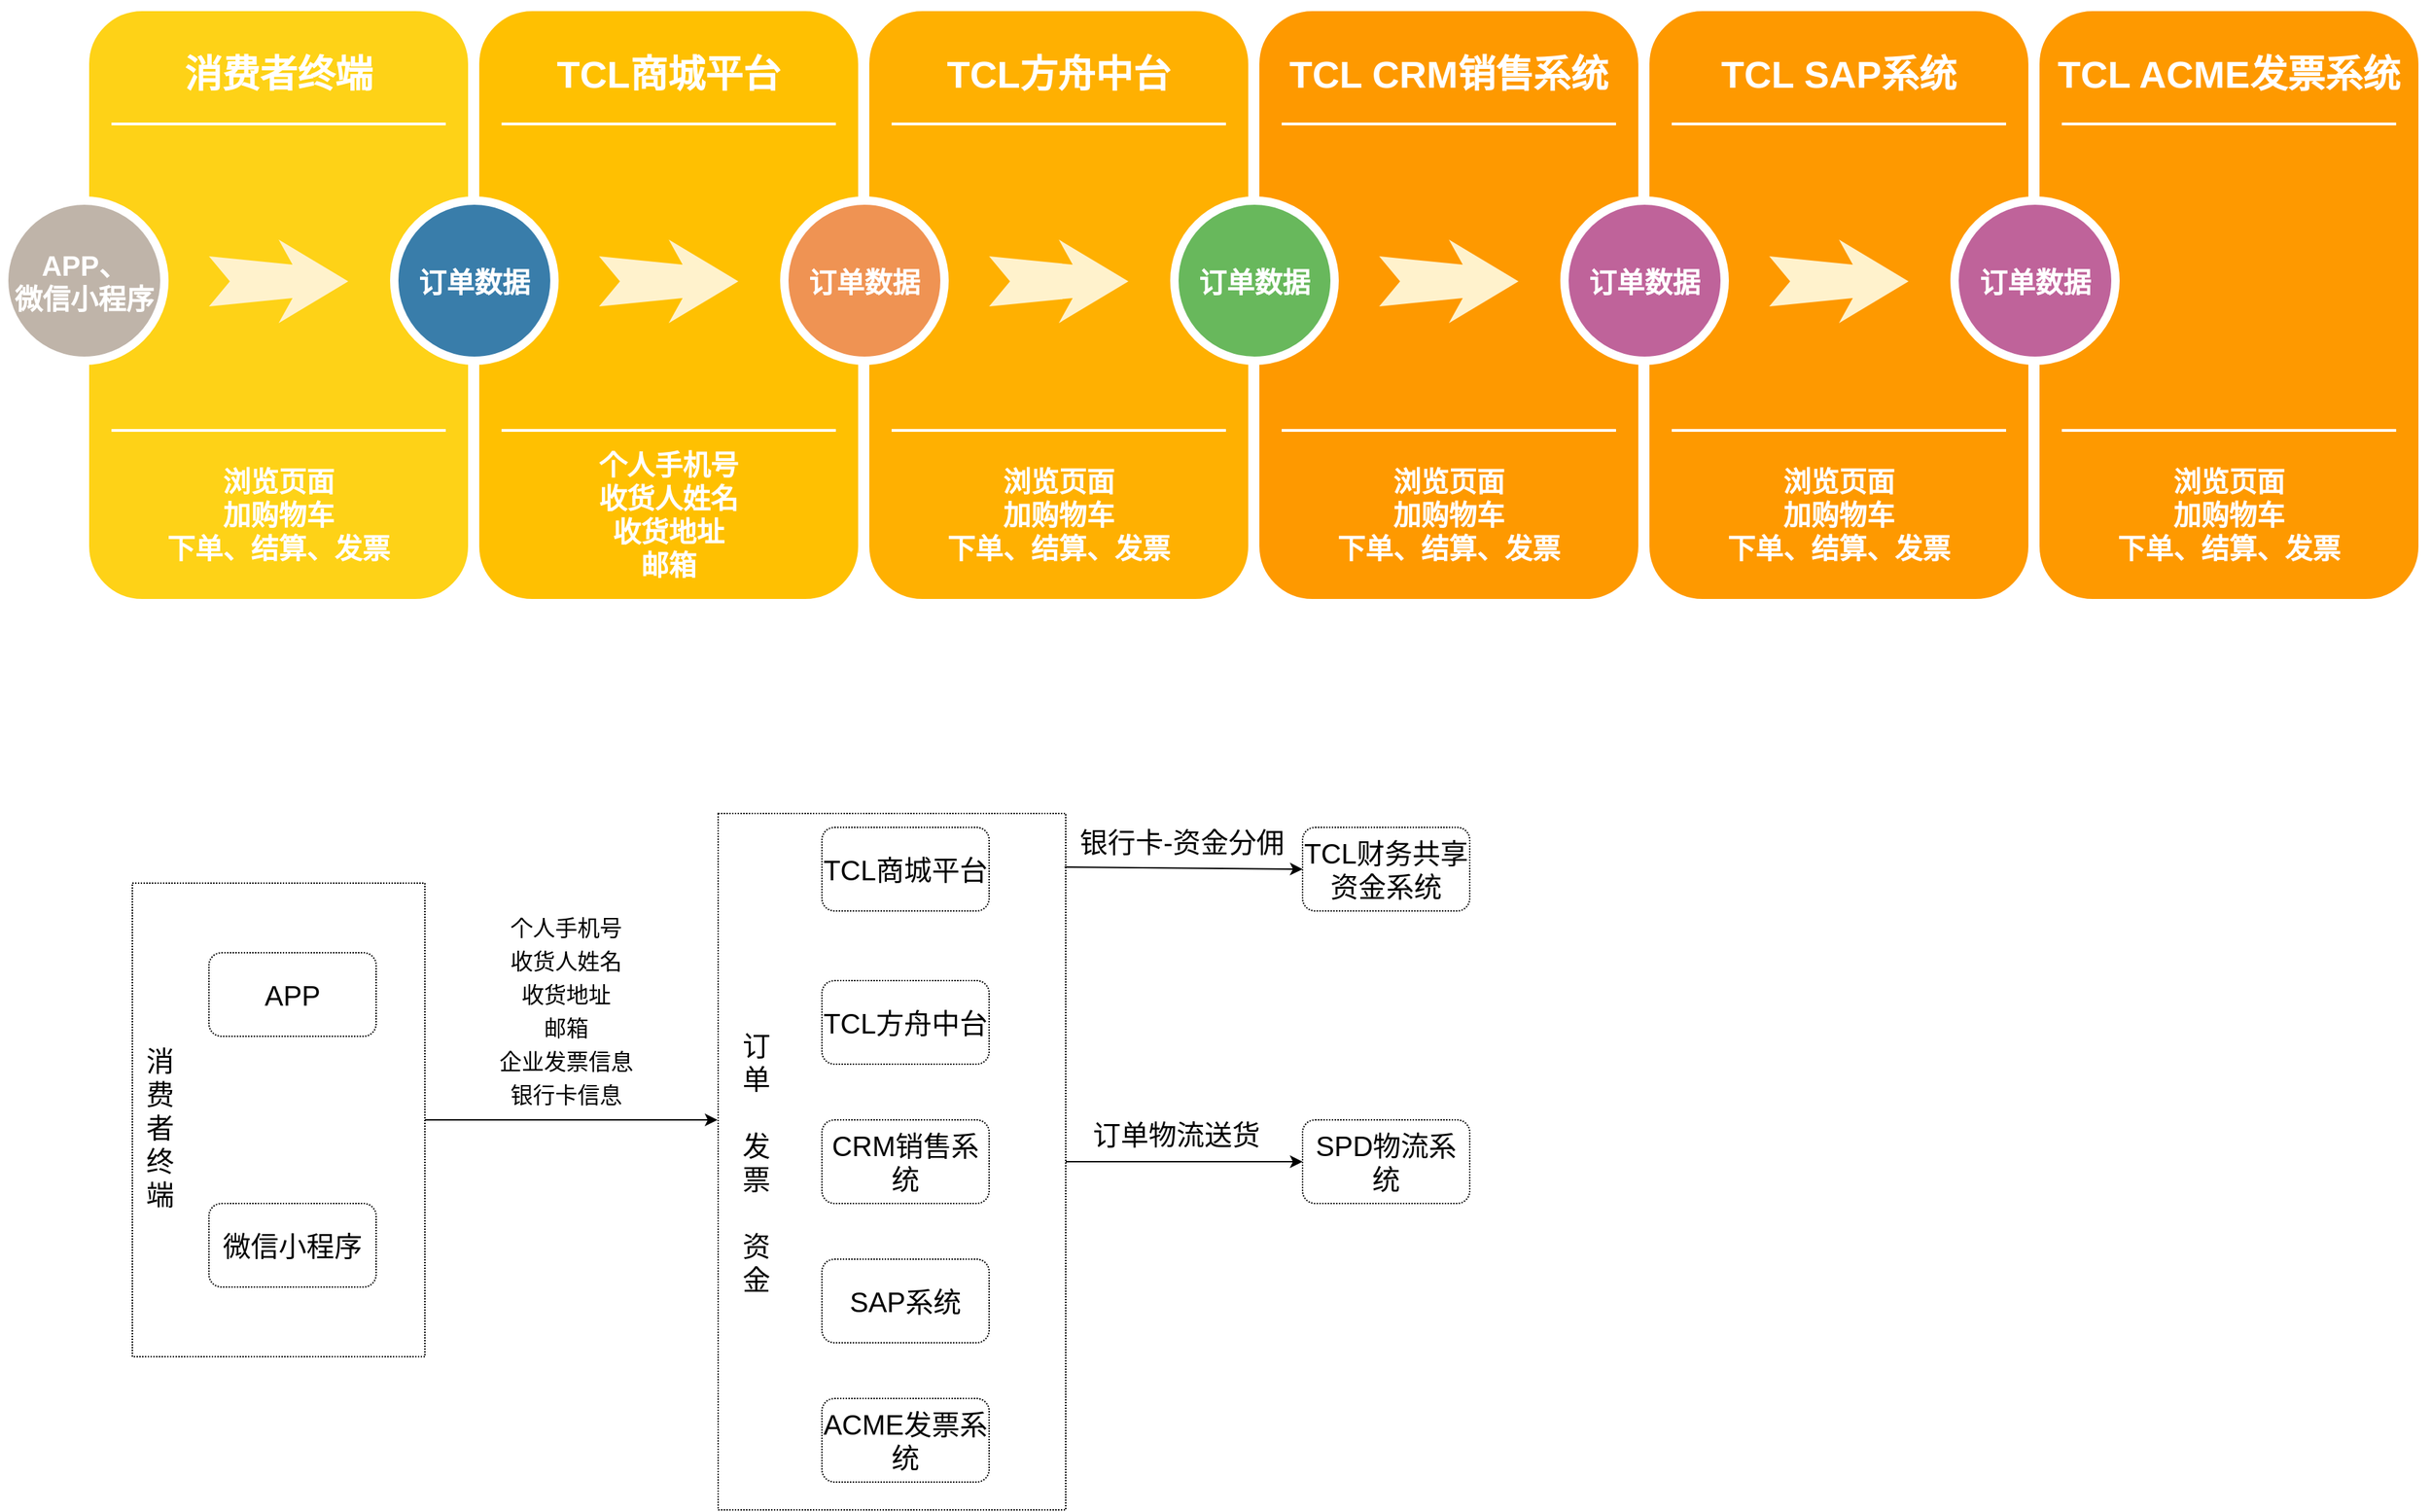 <mxfile version="14.9.7" type="github">
  <diagram name="Page-1" id="12e1b939-464a-85fe-373e-61e167be1490">
    <mxGraphModel dx="1673" dy="896" grid="1" gridSize="10" guides="1" tooltips="1" connect="1" arrows="1" fold="1" page="1" pageScale="1.5" pageWidth="1169" pageHeight="826" background="none" math="0" shadow="0">
      <root>
        <mxCell id="0" />
        <mxCell id="1" parent="0" />
        <mxCell id="OJxSr9mY5RLfz91t2wkW-4" value="" style="rounded=0;whiteSpace=wrap;html=1;fontSize=20;dashed=1;dashPattern=1 1;align=left;" vertex="1" parent="1">
          <mxGeometry x="520.5" y="670" width="249.5" height="500" as="geometry" />
        </mxCell>
        <mxCell id="OJxSr9mY5RLfz91t2wkW-1" value="" style="rounded=0;whiteSpace=wrap;html=1;fontSize=20;dashed=1;dashPattern=1 1;" vertex="1" parent="1">
          <mxGeometry x="100" y="720" width="210" height="340" as="geometry" />
        </mxCell>
        <mxCell id="60da8b9f42644d3a-2" value="" style="whiteSpace=wrap;html=1;rounded=1;shadow=0;strokeWidth=8;fontSize=20;align=center;fillColor=#FED217;strokeColor=#FFFFFF;" parent="1" vertex="1">
          <mxGeometry x="65" y="90" width="280" height="430" as="geometry" />
        </mxCell>
        <mxCell id="60da8b9f42644d3a-3" value="消费者终端" style="text;html=1;strokeColor=none;fillColor=none;align=center;verticalAlign=middle;whiteSpace=wrap;rounded=0;shadow=0;fontSize=27;fontColor=#FFFFFF;fontStyle=1" parent="1" vertex="1">
          <mxGeometry x="65" y="110" width="280" height="60" as="geometry" />
        </mxCell>
        <mxCell id="60da8b9f42644d3a-4" value="浏览页面&lt;div style=&quot;font-size: 20px&quot;&gt;加购物车&lt;/div&gt;&lt;div style=&quot;font-size: 20px&quot;&gt;下单、结算、发票&lt;/div&gt;" style="text;html=1;strokeColor=none;fillColor=none;align=center;verticalAlign=middle;whiteSpace=wrap;rounded=0;shadow=0;fontSize=20;fontColor=#FFFFFF;fontStyle=1" parent="1" vertex="1">
          <mxGeometry x="65" y="410" width="280" height="90" as="geometry" />
        </mxCell>
        <mxCell id="60da8b9f42644d3a-6" value="" style="line;strokeWidth=2;html=1;rounded=0;shadow=0;fontSize=27;align=center;fillColor=none;strokeColor=#FFFFFF;" parent="1" vertex="1">
          <mxGeometry x="85" y="170" width="240" height="10" as="geometry" />
        </mxCell>
        <mxCell id="60da8b9f42644d3a-7" value="" style="line;strokeWidth=2;html=1;rounded=0;shadow=0;fontSize=27;align=center;fillColor=none;strokeColor=#FFFFFF;" parent="1" vertex="1">
          <mxGeometry x="85" y="390" width="240" height="10" as="geometry" />
        </mxCell>
        <mxCell id="60da8b9f42644d3a-8" value="APP、&lt;br style=&quot;font-size: 20px&quot;&gt;微信小程序" style="ellipse;whiteSpace=wrap;html=1;rounded=0;shadow=0;strokeWidth=6;fontSize=20;align=center;fillColor=#BFB4A9;strokeColor=#FFFFFF;fontColor=#FFFFFF;fontStyle=1" parent="1" vertex="1">
          <mxGeometry x="8" y="230" width="115" height="115" as="geometry" />
        </mxCell>
        <mxCell id="60da8b9f42644d3a-9" value="" style="html=1;shadow=0;dashed=0;align=center;verticalAlign=middle;shape=mxgraph.arrows2.stylisedArrow;dy=0.6;dx=40;notch=15;feather=0.4;rounded=0;strokeWidth=1;fontSize=27;strokeColor=none;fillColor=#fff2cc;" parent="1" vertex="1">
          <mxGeometry x="155" y="258" width="100" height="60" as="geometry" />
        </mxCell>
        <mxCell id="60da8b9f42644d3a-17" value="" style="whiteSpace=wrap;html=1;rounded=1;shadow=0;strokeWidth=8;fontSize=20;align=center;fillColor=#FFC001;strokeColor=#FFFFFF;" parent="1" vertex="1">
          <mxGeometry x="345" y="90" width="280" height="430" as="geometry" />
        </mxCell>
        <mxCell id="60da8b9f42644d3a-18" value="TCL商城平台" style="text;html=1;strokeColor=none;fillColor=none;align=center;verticalAlign=middle;whiteSpace=wrap;rounded=0;shadow=0;fontSize=27;fontColor=#FFFFFF;fontStyle=1" parent="1" vertex="1">
          <mxGeometry x="345" y="110" width="280" height="60" as="geometry" />
        </mxCell>
        <mxCell id="60da8b9f42644d3a-19" value="&lt;span style=&quot;font-size: 20px&quot;&gt;&lt;b&gt;个人手机号&lt;br&gt;收货人姓名&lt;br&gt;收货地址&lt;br&gt;邮箱&lt;br&gt;&lt;/b&gt;&lt;/span&gt;" style="text;html=1;strokeColor=none;fillColor=none;align=center;verticalAlign=middle;whiteSpace=wrap;rounded=0;shadow=0;fontSize=14;fontColor=#FFFFFF;" parent="1" vertex="1">
          <mxGeometry x="345" y="410" width="280" height="90" as="geometry" />
        </mxCell>
        <mxCell id="60da8b9f42644d3a-20" value="" style="line;strokeWidth=2;html=1;rounded=0;shadow=0;fontSize=27;align=center;fillColor=none;strokeColor=#FFFFFF;" parent="1" vertex="1">
          <mxGeometry x="365" y="170" width="240" height="10" as="geometry" />
        </mxCell>
        <mxCell id="60da8b9f42644d3a-21" value="" style="line;strokeWidth=2;html=1;rounded=0;shadow=0;fontSize=27;align=center;fillColor=none;strokeColor=#FFFFFF;" parent="1" vertex="1">
          <mxGeometry x="365" y="390" width="240" height="10" as="geometry" />
        </mxCell>
        <mxCell id="60da8b9f42644d3a-22" value="&lt;span style=&quot;font-size: 20px&quot;&gt;&lt;b&gt;订单数据&lt;/b&gt;&lt;/span&gt;" style="ellipse;whiteSpace=wrap;html=1;rounded=0;shadow=0;strokeWidth=6;fontSize=14;align=center;fillColor=#397DAA;strokeColor=#FFFFFF;fontColor=#FFFFFF;" parent="1" vertex="1">
          <mxGeometry x="288" y="230" width="115" height="115" as="geometry" />
        </mxCell>
        <mxCell id="60da8b9f42644d3a-23" value="" style="html=1;shadow=0;dashed=0;align=center;verticalAlign=middle;shape=mxgraph.arrows2.stylisedArrow;dy=0.6;dx=40;notch=15;feather=0.4;rounded=0;strokeWidth=1;fontSize=27;strokeColor=none;fillColor=#fff2cc;" parent="1" vertex="1">
          <mxGeometry x="435" y="258" width="100" height="60" as="geometry" />
        </mxCell>
        <mxCell id="60da8b9f42644d3a-24" value="" style="whiteSpace=wrap;html=1;rounded=1;shadow=0;strokeWidth=8;fontSize=20;align=center;fillColor=#FFB001;strokeColor=#FFFFFF;" parent="1" vertex="1">
          <mxGeometry x="625" y="90" width="280" height="430" as="geometry" />
        </mxCell>
        <mxCell id="60da8b9f42644d3a-25" value="TCL方舟中台" style="text;html=1;strokeColor=none;fillColor=none;align=center;verticalAlign=middle;whiteSpace=wrap;rounded=0;shadow=0;fontSize=27;fontColor=#FFFFFF;fontStyle=1" parent="1" vertex="1">
          <mxGeometry x="625" y="110" width="280" height="60" as="geometry" />
        </mxCell>
        <mxCell id="60da8b9f42644d3a-26" value="&lt;span style=&quot;font-size: 20px ; font-weight: 700&quot;&gt;浏览页面&lt;/span&gt;&lt;div style=&quot;font-size: 20px ; font-weight: 700&quot;&gt;加购物车&lt;/div&gt;&lt;div style=&quot;font-size: 20px ; font-weight: 700&quot;&gt;下单、结算、发票&lt;/div&gt;" style="text;html=1;strokeColor=none;fillColor=none;align=center;verticalAlign=middle;whiteSpace=wrap;rounded=0;shadow=0;fontSize=14;fontColor=#FFFFFF;" parent="1" vertex="1">
          <mxGeometry x="625" y="410" width="280" height="90" as="geometry" />
        </mxCell>
        <mxCell id="60da8b9f42644d3a-27" value="" style="line;strokeWidth=2;html=1;rounded=0;shadow=0;fontSize=27;align=center;fillColor=none;strokeColor=#FFFFFF;" parent="1" vertex="1">
          <mxGeometry x="645" y="170" width="240" height="10" as="geometry" />
        </mxCell>
        <mxCell id="60da8b9f42644d3a-28" value="" style="line;strokeWidth=2;html=1;rounded=0;shadow=0;fontSize=27;align=center;fillColor=none;strokeColor=#FFFFFF;" parent="1" vertex="1">
          <mxGeometry x="645" y="390" width="240" height="10" as="geometry" />
        </mxCell>
        <mxCell id="60da8b9f42644d3a-29" value="&lt;b style=&quot;font-size: 20px&quot;&gt;订单数据&lt;/b&gt;" style="ellipse;whiteSpace=wrap;html=1;rounded=0;shadow=0;strokeWidth=6;fontSize=14;align=center;fillColor=#EF9353;strokeColor=#FFFFFF;fontColor=#FFFFFF;" parent="1" vertex="1">
          <mxGeometry x="568" y="230" width="115" height="115" as="geometry" />
        </mxCell>
        <mxCell id="60da8b9f42644d3a-30" value="" style="html=1;shadow=0;dashed=0;align=center;verticalAlign=middle;shape=mxgraph.arrows2.stylisedArrow;dy=0.6;dx=40;notch=15;feather=0.4;rounded=0;strokeWidth=1;fontSize=27;strokeColor=none;fillColor=#fff2cc;" parent="1" vertex="1">
          <mxGeometry x="715" y="258" width="100" height="60" as="geometry" />
        </mxCell>
        <mxCell id="60da8b9f42644d3a-31" value="" style="whiteSpace=wrap;html=1;rounded=1;shadow=0;strokeWidth=8;fontSize=20;align=center;fillColor=#FE9900;strokeColor=#FFFFFF;" parent="1" vertex="1">
          <mxGeometry x="905" y="90" width="280" height="430" as="geometry" />
        </mxCell>
        <mxCell id="60da8b9f42644d3a-32" value="TCL CRM销售系统" style="text;html=1;strokeColor=none;fillColor=none;align=center;verticalAlign=middle;whiteSpace=wrap;rounded=0;shadow=0;fontSize=27;fontColor=#FFFFFF;fontStyle=1" parent="1" vertex="1">
          <mxGeometry x="905" y="110" width="280" height="60" as="geometry" />
        </mxCell>
        <mxCell id="60da8b9f42644d3a-33" value="&lt;span style=&quot;font-size: 20px ; font-weight: 700&quot;&gt;浏览页面&lt;/span&gt;&lt;div style=&quot;font-size: 20px ; font-weight: 700&quot;&gt;加购物车&lt;/div&gt;&lt;div style=&quot;font-size: 20px ; font-weight: 700&quot;&gt;下单、结算、发票&lt;/div&gt;" style="text;html=1;strokeColor=none;fillColor=none;align=center;verticalAlign=middle;whiteSpace=wrap;rounded=0;shadow=0;fontSize=14;fontColor=#FFFFFF;" parent="1" vertex="1">
          <mxGeometry x="905" y="410" width="280" height="90" as="geometry" />
        </mxCell>
        <mxCell id="60da8b9f42644d3a-34" value="" style="line;strokeWidth=2;html=1;rounded=0;shadow=0;fontSize=27;align=center;fillColor=none;strokeColor=#FFFFFF;" parent="1" vertex="1">
          <mxGeometry x="925" y="170" width="240" height="10" as="geometry" />
        </mxCell>
        <mxCell id="60da8b9f42644d3a-35" value="" style="line;strokeWidth=2;html=1;rounded=0;shadow=0;fontSize=27;align=center;fillColor=none;strokeColor=#FFFFFF;" parent="1" vertex="1">
          <mxGeometry x="925" y="390" width="240" height="10" as="geometry" />
        </mxCell>
        <mxCell id="60da8b9f42644d3a-36" value="&lt;b style=&quot;font-size: 20px&quot;&gt;订单数据&lt;/b&gt;" style="ellipse;whiteSpace=wrap;html=1;rounded=0;shadow=0;strokeWidth=6;fontSize=14;align=center;fillColor=#68B85C;strokeColor=#FFFFFF;fontColor=#FFFFFF;" parent="1" vertex="1">
          <mxGeometry x="848" y="230" width="115" height="115" as="geometry" />
        </mxCell>
        <mxCell id="60da8b9f42644d3a-37" value="" style="html=1;shadow=0;dashed=0;align=center;verticalAlign=middle;shape=mxgraph.arrows2.stylisedArrow;dy=0.6;dx=40;notch=15;feather=0.4;rounded=0;strokeWidth=1;fontSize=27;strokeColor=none;fillColor=#fff2cc;" parent="1" vertex="1">
          <mxGeometry x="995" y="258" width="100" height="60" as="geometry" />
        </mxCell>
        <mxCell id="5H6u6VppD-pFI-PKJdRa-6" value="" style="whiteSpace=wrap;html=1;rounded=1;shadow=0;strokeWidth=8;fontSize=20;align=center;fillColor=#FE9900;strokeColor=#FFFFFF;" parent="1" vertex="1">
          <mxGeometry x="1185" y="90" width="280" height="430" as="geometry" />
        </mxCell>
        <mxCell id="5H6u6VppD-pFI-PKJdRa-7" value="TCL SAP系统" style="text;html=1;strokeColor=none;fillColor=none;align=center;verticalAlign=middle;whiteSpace=wrap;rounded=0;shadow=0;fontSize=27;fontColor=#FFFFFF;fontStyle=1" parent="1" vertex="1">
          <mxGeometry x="1185" y="110" width="280" height="60" as="geometry" />
        </mxCell>
        <mxCell id="5H6u6VppD-pFI-PKJdRa-8" value="&lt;span style=&quot;font-size: 20px ; font-weight: 700&quot;&gt;浏览页面&lt;/span&gt;&lt;div style=&quot;font-size: 20px ; font-weight: 700&quot;&gt;加购物车&lt;/div&gt;&lt;div style=&quot;font-size: 20px ; font-weight: 700&quot;&gt;下单、结算、发票&lt;/div&gt;" style="text;html=1;strokeColor=none;fillColor=none;align=center;verticalAlign=middle;whiteSpace=wrap;rounded=0;shadow=0;fontSize=14;fontColor=#FFFFFF;" parent="1" vertex="1">
          <mxGeometry x="1185" y="410" width="280" height="90" as="geometry" />
        </mxCell>
        <mxCell id="5H6u6VppD-pFI-PKJdRa-9" value="" style="line;strokeWidth=2;html=1;rounded=0;shadow=0;fontSize=27;align=center;fillColor=none;strokeColor=#FFFFFF;" parent="1" vertex="1">
          <mxGeometry x="1205" y="170" width="240" height="10" as="geometry" />
        </mxCell>
        <mxCell id="5H6u6VppD-pFI-PKJdRa-10" value="" style="line;strokeWidth=2;html=1;rounded=0;shadow=0;fontSize=27;align=center;fillColor=none;strokeColor=#FFFFFF;" parent="1" vertex="1">
          <mxGeometry x="1205" y="390" width="240" height="10" as="geometry" />
        </mxCell>
        <mxCell id="5H6u6VppD-pFI-PKJdRa-11" value="" style="html=1;shadow=0;dashed=0;align=center;verticalAlign=middle;shape=mxgraph.arrows2.stylisedArrow;dy=0.6;dx=40;notch=15;feather=0.4;rounded=0;strokeWidth=1;fontSize=27;strokeColor=none;fillColor=#fff2cc;" parent="1" vertex="1">
          <mxGeometry x="1275" y="258" width="100" height="60" as="geometry" />
        </mxCell>
        <mxCell id="60da8b9f42644d3a-38" value="&lt;b style=&quot;font-size: 20px&quot;&gt;订单数据&lt;/b&gt;" style="ellipse;whiteSpace=wrap;html=1;rounded=0;shadow=0;strokeWidth=6;fontSize=14;align=center;fillColor=#BF639A;strokeColor=#FFFFFF;fontColor=#FFFFFF;" parent="1" vertex="1">
          <mxGeometry x="1128" y="230" width="115" height="115" as="geometry" />
        </mxCell>
        <mxCell id="5H6u6VppD-pFI-PKJdRa-13" value="" style="whiteSpace=wrap;html=1;rounded=1;shadow=0;strokeWidth=8;fontSize=20;align=center;fillColor=#FE9900;strokeColor=#FFFFFF;" parent="1" vertex="1">
          <mxGeometry x="1465" y="90" width="280" height="430" as="geometry" />
        </mxCell>
        <mxCell id="5H6u6VppD-pFI-PKJdRa-14" value="TCL ACME发票系统" style="text;html=1;strokeColor=none;fillColor=none;align=center;verticalAlign=middle;whiteSpace=wrap;rounded=0;shadow=0;fontSize=27;fontColor=#FFFFFF;fontStyle=1" parent="1" vertex="1">
          <mxGeometry x="1465" y="110" width="280" height="60" as="geometry" />
        </mxCell>
        <mxCell id="5H6u6VppD-pFI-PKJdRa-15" value="&lt;span style=&quot;font-size: 20px ; font-weight: 700&quot;&gt;浏览页面&lt;/span&gt;&lt;div style=&quot;font-size: 20px ; font-weight: 700&quot;&gt;加购物车&lt;/div&gt;&lt;div style=&quot;font-size: 20px ; font-weight: 700&quot;&gt;下单、结算、发票&lt;/div&gt;" style="text;html=1;strokeColor=none;fillColor=none;align=center;verticalAlign=middle;whiteSpace=wrap;rounded=0;shadow=0;fontSize=14;fontColor=#FFFFFF;" parent="1" vertex="1">
          <mxGeometry x="1465" y="410" width="280" height="90" as="geometry" />
        </mxCell>
        <mxCell id="5H6u6VppD-pFI-PKJdRa-16" value="" style="line;strokeWidth=2;html=1;rounded=0;shadow=0;fontSize=27;align=center;fillColor=none;strokeColor=#FFFFFF;" parent="1" vertex="1">
          <mxGeometry x="1485" y="170" width="240" height="10" as="geometry" />
        </mxCell>
        <mxCell id="5H6u6VppD-pFI-PKJdRa-17" value="" style="line;strokeWidth=2;html=1;rounded=0;shadow=0;fontSize=27;align=center;fillColor=none;strokeColor=#FFFFFF;" parent="1" vertex="1">
          <mxGeometry x="1485" y="390" width="240" height="10" as="geometry" />
        </mxCell>
        <mxCell id="5H6u6VppD-pFI-PKJdRa-12" value="&lt;b style=&quot;font-size: 20px&quot;&gt;订单数据&lt;/b&gt;" style="ellipse;whiteSpace=wrap;html=1;rounded=0;shadow=0;strokeWidth=6;fontSize=14;align=center;fillColor=#BF639A;strokeColor=#FFFFFF;fontColor=#FFFFFF;" parent="1" vertex="1">
          <mxGeometry x="1408" y="230" width="115.5" height="115" as="geometry" />
        </mxCell>
        <mxCell id="OJxSr9mY5RLfz91t2wkW-2" value="APP" style="rounded=1;whiteSpace=wrap;html=1;dashed=1;dashPattern=1 1;fontSize=20;" vertex="1" parent="1">
          <mxGeometry x="155" y="770" width="120" height="60" as="geometry" />
        </mxCell>
        <mxCell id="OJxSr9mY5RLfz91t2wkW-3" value="微信小程序" style="rounded=1;whiteSpace=wrap;html=1;dashed=1;dashPattern=1 1;fontSize=20;" vertex="1" parent="1">
          <mxGeometry x="155" y="950" width="120" height="60" as="geometry" />
        </mxCell>
        <mxCell id="OJxSr9mY5RLfz91t2wkW-5" value="TCL商城平台" style="rounded=1;whiteSpace=wrap;html=1;dashed=1;dashPattern=1 1;fontSize=20;" vertex="1" parent="1">
          <mxGeometry x="595" y="680" width="120" height="60" as="geometry" />
        </mxCell>
        <mxCell id="OJxSr9mY5RLfz91t2wkW-6" value="TCL方舟中台" style="rounded=1;whiteSpace=wrap;html=1;dashed=1;dashPattern=1 1;fontSize=20;" vertex="1" parent="1">
          <mxGeometry x="595" y="790" width="120" height="60" as="geometry" />
        </mxCell>
        <mxCell id="OJxSr9mY5RLfz91t2wkW-7" value="CRM销售系统" style="rounded=1;whiteSpace=wrap;html=1;dashed=1;dashPattern=1 1;fontSize=20;" vertex="1" parent="1">
          <mxGeometry x="595" y="890" width="120" height="60" as="geometry" />
        </mxCell>
        <mxCell id="OJxSr9mY5RLfz91t2wkW-8" value="SAP系统" style="rounded=1;whiteSpace=wrap;html=1;dashed=1;dashPattern=1 1;fontSize=20;" vertex="1" parent="1">
          <mxGeometry x="595" y="990" width="120" height="60" as="geometry" />
        </mxCell>
        <mxCell id="OJxSr9mY5RLfz91t2wkW-9" value="ACME发票系统" style="rounded=1;whiteSpace=wrap;html=1;dashed=1;dashPattern=1 1;fontSize=20;" vertex="1" parent="1">
          <mxGeometry x="595" y="1090" width="120" height="60" as="geometry" />
        </mxCell>
        <mxCell id="OJxSr9mY5RLfz91t2wkW-10" value="" style="endArrow=classic;html=1;fontSize=20;" edge="1" parent="1">
          <mxGeometry width="50" height="50" relative="1" as="geometry">
            <mxPoint x="310" y="890" as="sourcePoint" />
            <mxPoint x="520" y="890" as="targetPoint" />
          </mxGeometry>
        </mxCell>
        <mxCell id="OJxSr9mY5RLfz91t2wkW-11" value="&lt;font style=&quot;font-size: 16px&quot;&gt;个人手机号&lt;br&gt;收货人姓名&lt;br&gt;收货地址&lt;br&gt;邮箱&lt;br&gt;企业发票信息&lt;br&gt;银行卡信息&lt;br&gt;&lt;/font&gt;" style="edgeLabel;html=1;align=center;verticalAlign=middle;resizable=0;points=[];fontSize=20;" vertex="1" connectable="0" parent="OJxSr9mY5RLfz91t2wkW-10">
          <mxGeometry x="0.282" y="-5" relative="1" as="geometry">
            <mxPoint x="-34" y="-85" as="offset" />
          </mxGeometry>
        </mxCell>
        <mxCell id="OJxSr9mY5RLfz91t2wkW-13" value="SPD物流系统" style="rounded=1;whiteSpace=wrap;html=1;dashed=1;dashPattern=1 1;fontSize=20;" vertex="1" parent="1">
          <mxGeometry x="940" y="890" width="120" height="60" as="geometry" />
        </mxCell>
        <mxCell id="OJxSr9mY5RLfz91t2wkW-14" value="TCL财务共享资金系统" style="rounded=1;whiteSpace=wrap;html=1;dashed=1;dashPattern=1 1;fontSize=20;" vertex="1" parent="1">
          <mxGeometry x="940" y="680" width="120" height="60" as="geometry" />
        </mxCell>
        <mxCell id="OJxSr9mY5RLfz91t2wkW-15" value="" style="endArrow=classic;html=1;fontSize=20;exitX=0.997;exitY=0.077;exitDx=0;exitDy=0;exitPerimeter=0;entryX=0;entryY=0.5;entryDx=0;entryDy=0;" edge="1" parent="1" source="OJxSr9mY5RLfz91t2wkW-4" target="OJxSr9mY5RLfz91t2wkW-14">
          <mxGeometry width="50" height="50" relative="1" as="geometry">
            <mxPoint x="1030" y="845" as="sourcePoint" />
            <mxPoint x="1080" y="795" as="targetPoint" />
          </mxGeometry>
        </mxCell>
        <mxCell id="OJxSr9mY5RLfz91t2wkW-17" value="银行卡-资金分佣" style="edgeLabel;html=1;align=center;verticalAlign=middle;resizable=0;points=[];fontSize=20;" vertex="1" connectable="0" parent="OJxSr9mY5RLfz91t2wkW-15">
          <mxGeometry x="-0.307" y="-2" relative="1" as="geometry">
            <mxPoint x="25" y="-21" as="offset" />
          </mxGeometry>
        </mxCell>
        <mxCell id="OJxSr9mY5RLfz91t2wkW-16" value="" style="endArrow=classic;html=1;fontSize=20;exitX=1;exitY=0.5;exitDx=0;exitDy=0;entryX=0;entryY=0.5;entryDx=0;entryDy=0;" edge="1" parent="1" source="OJxSr9mY5RLfz91t2wkW-4" target="OJxSr9mY5RLfz91t2wkW-13">
          <mxGeometry width="50" height="50" relative="1" as="geometry">
            <mxPoint x="900" y="850" as="sourcePoint" />
            <mxPoint x="950" y="800" as="targetPoint" />
          </mxGeometry>
        </mxCell>
        <mxCell id="OJxSr9mY5RLfz91t2wkW-18" value="订单物流送货" style="edgeLabel;html=1;align=center;verticalAlign=middle;resizable=0;points=[];fontSize=20;" vertex="1" connectable="0" parent="OJxSr9mY5RLfz91t2wkW-16">
          <mxGeometry x="0.127" y="3" relative="1" as="geometry">
            <mxPoint x="-17" y="-17" as="offset" />
          </mxGeometry>
        </mxCell>
        <mxCell id="OJxSr9mY5RLfz91t2wkW-19" value="订单&lt;br&gt;&lt;br&gt;发票&lt;br&gt;&lt;br&gt;资金" style="text;html=1;strokeColor=none;fillColor=none;align=center;verticalAlign=middle;whiteSpace=wrap;rounded=0;dashed=1;dashPattern=1 1;fontSize=20;" vertex="1" parent="1">
          <mxGeometry x="528" y="680" width="40" height="480" as="geometry" />
        </mxCell>
        <mxCell id="OJxSr9mY5RLfz91t2wkW-20" value="消费者终端" style="text;html=1;strokeColor=none;fillColor=none;align=center;verticalAlign=middle;whiteSpace=wrap;rounded=0;dashed=1;dashPattern=1 1;fontSize=20;" vertex="1" parent="1">
          <mxGeometry x="100" y="730" width="40" height="330" as="geometry" />
        </mxCell>
      </root>
    </mxGraphModel>
  </diagram>
</mxfile>
